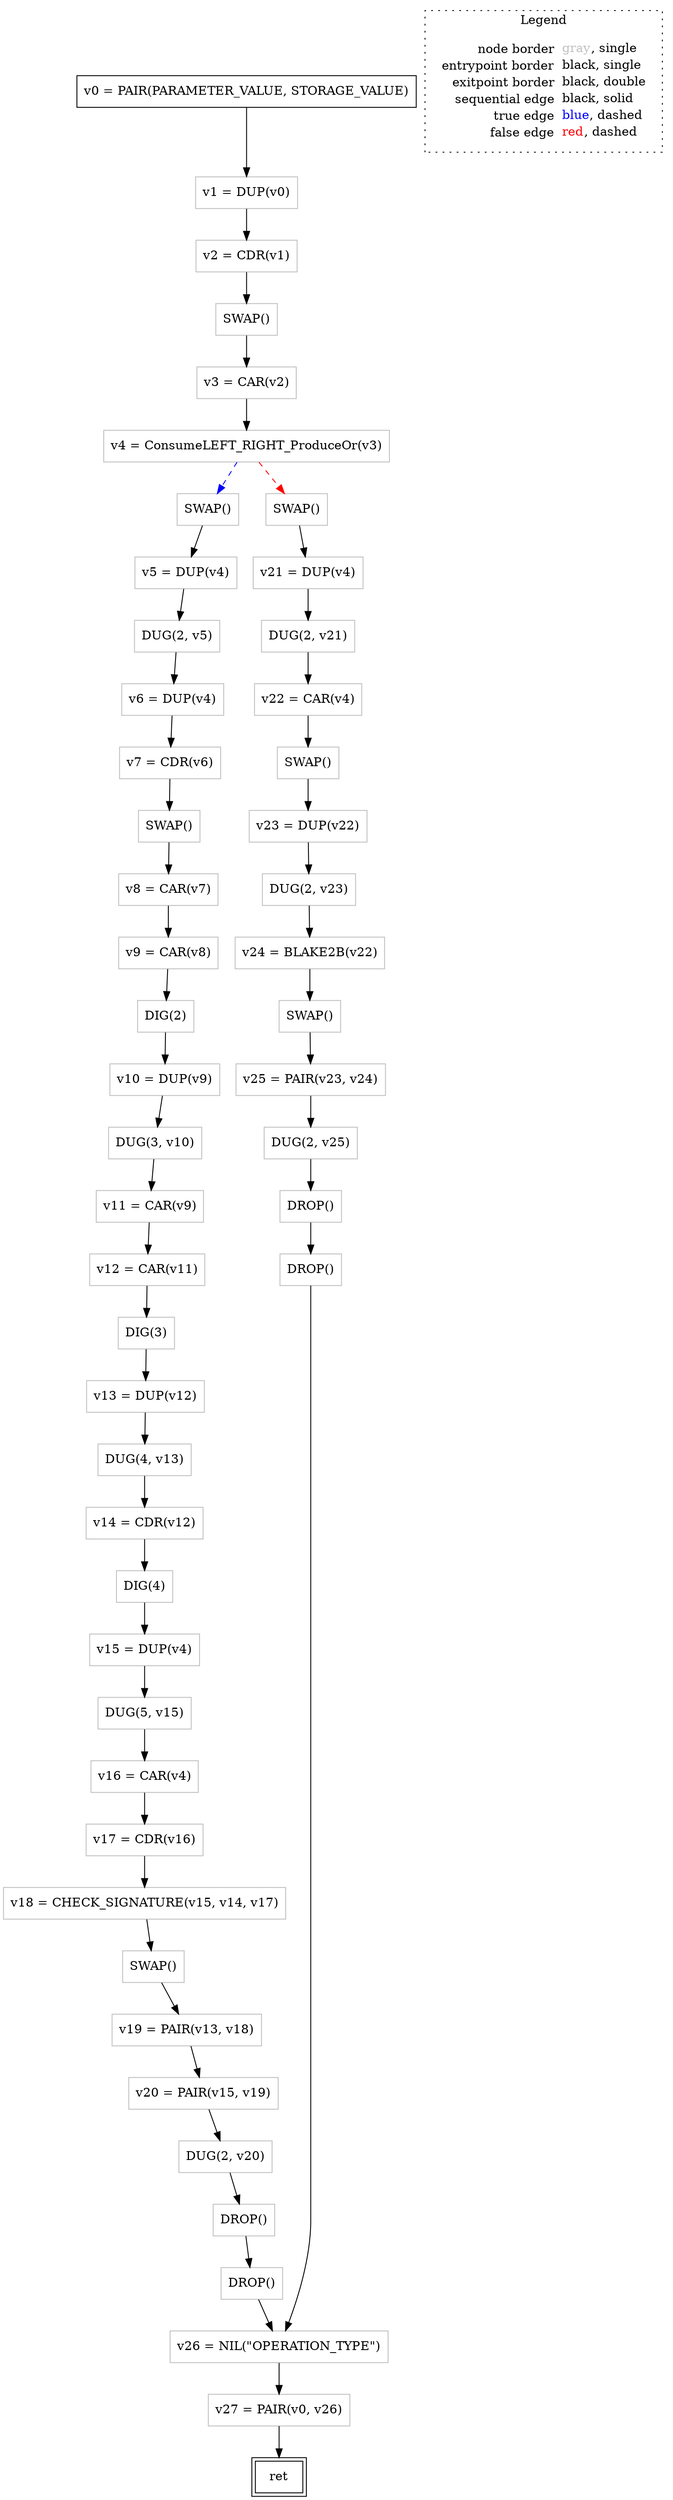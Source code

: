 digraph {
	"node0" [shape="rect",color="black",label=<v0 = PAIR(PARAMETER_VALUE, STORAGE_VALUE)>];
	"node1" [shape="rect",color="black",peripheries="2",label=<ret>];
	"node2" [shape="rect",color="gray",label=<v4 = ConsumeLEFT_RIGHT_ProduceOr(v3)>];
	"node3" [shape="rect",color="gray",label=<DIG(3)>];
	"node4" [shape="rect",color="gray",label=<DROP()>];
	"node5" [shape="rect",color="gray",label=<v9 = CAR(v8)>];
	"node6" [shape="rect",color="gray",label=<v12 = CAR(v11)>];
	"node7" [shape="rect",color="gray",label=<v26 = NIL(&quot;OPERATION_TYPE&quot;)>];
	"node8" [shape="rect",color="gray",label=<DUG(2, v25)>];
	"node9" [shape="rect",color="gray",label=<SWAP()>];
	"node10" [shape="rect",color="gray",label=<v24 = BLAKE2B(v22)>];
	"node11" [shape="rect",color="gray",label=<DUG(4, v13)>];
	"node12" [shape="rect",color="gray",label=<DROP()>];
	"node13" [shape="rect",color="gray",label=<v1 = DUP(v0)>];
	"node14" [shape="rect",color="gray",label=<SWAP()>];
	"node15" [shape="rect",color="gray",label=<v3 = CAR(v2)>];
	"node16" [shape="rect",color="gray",label=<DROP()>];
	"node17" [shape="rect",color="gray",label=<v18 = CHECK_SIGNATURE(v15, v14, v17)>];
	"node18" [shape="rect",color="gray",label=<DIG(4)>];
	"node19" [shape="rect",color="gray",label=<SWAP()>];
	"node20" [shape="rect",color="gray",label=<DUG(5, v15)>];
	"node21" [shape="rect",color="gray",label=<v2 = CDR(v1)>];
	"node22" [shape="rect",color="gray",label=<DIG(2)>];
	"node23" [shape="rect",color="gray",label=<v11 = CAR(v9)>];
	"node24" [shape="rect",color="gray",label=<v5 = DUP(v4)>];
	"node25" [shape="rect",color="gray",label=<v22 = CAR(v4)>];
	"node26" [shape="rect",color="gray",label=<DUG(2, v21)>];
	"node27" [shape="rect",color="gray",label=<v17 = CDR(v16)>];
	"node28" [shape="rect",color="gray",label=<v15 = DUP(v4)>];
	"node29" [shape="rect",color="gray",label=<SWAP()>];
	"node30" [shape="rect",color="gray",label=<v16 = CAR(v4)>];
	"node31" [shape="rect",color="gray",label=<v14 = CDR(v12)>];
	"node32" [shape="rect",color="gray",label=<v13 = DUP(v12)>];
	"node33" [shape="rect",color="gray",label=<v27 = PAIR(v0, v26)>];
	"node34" [shape="rect",color="gray",label=<DUG(2, v23)>];
	"node35" [shape="rect",color="gray",label=<SWAP()>];
	"node36" [shape="rect",color="gray",label=<DUG(3, v10)>];
	"node37" [shape="rect",color="gray",label=<v8 = CAR(v7)>];
	"node38" [shape="rect",color="gray",label=<v21 = DUP(v4)>];
	"node39" [shape="rect",color="gray",label=<v20 = PAIR(v15, v19)>];
	"node40" [shape="rect",color="gray",label=<DUG(2, v20)>];
	"node41" [shape="rect",color="gray",label=<v10 = DUP(v9)>];
	"node42" [shape="rect",color="gray",label=<v6 = DUP(v4)>];
	"node43" [shape="rect",color="gray",label=<DUG(2, v5)>];
	"node44" [shape="rect",color="gray",label=<v7 = CDR(v6)>];
	"node45" [shape="rect",color="gray",label=<SWAP()>];
	"node46" [shape="rect",color="gray",label=<SWAP()>];
	"node47" [shape="rect",color="gray",label=<v19 = PAIR(v13, v18)>];
	"node48" [shape="rect",color="gray",label=<v23 = DUP(v22)>];
	"node49" [shape="rect",color="gray",label=<DROP()>];
	"node50" [shape="rect",color="gray",label=<v25 = PAIR(v23, v24)>];
	"node2" -> "node19" [color="blue",style="dashed"];
	"node2" -> "node46" [color="red",style="dashed"];
	"node3" -> "node32" [color="black"];
	"node4" -> "node49" [color="black"];
	"node5" -> "node22" [color="black"];
	"node6" -> "node3" [color="black"];
	"node7" -> "node33" [color="black"];
	"node8" -> "node4" [color="black"];
	"node9" -> "node47" [color="black"];
	"node10" -> "node45" [color="black"];
	"node11" -> "node31" [color="black"];
	"node12" -> "node7" [color="black"];
	"node13" -> "node21" [color="black"];
	"node14" -> "node48" [color="black"];
	"node15" -> "node2" [color="black"];
	"node16" -> "node12" [color="black"];
	"node17" -> "node9" [color="black"];
	"node18" -> "node28" [color="black"];
	"node19" -> "node24" [color="black"];
	"node20" -> "node30" [color="black"];
	"node21" -> "node35" [color="black"];
	"node22" -> "node41" [color="black"];
	"node23" -> "node6" [color="black"];
	"node24" -> "node43" [color="black"];
	"node25" -> "node14" [color="black"];
	"node26" -> "node25" [color="black"];
	"node27" -> "node17" [color="black"];
	"node28" -> "node20" [color="black"];
	"node29" -> "node37" [color="black"];
	"node30" -> "node27" [color="black"];
	"node31" -> "node18" [color="black"];
	"node32" -> "node11" [color="black"];
	"node33" -> "node1" [color="black"];
	"node34" -> "node10" [color="black"];
	"node0" -> "node13" [color="black"];
	"node35" -> "node15" [color="black"];
	"node36" -> "node23" [color="black"];
	"node37" -> "node5" [color="black"];
	"node38" -> "node26" [color="black"];
	"node39" -> "node40" [color="black"];
	"node40" -> "node16" [color="black"];
	"node41" -> "node36" [color="black"];
	"node42" -> "node44" [color="black"];
	"node43" -> "node42" [color="black"];
	"node44" -> "node29" [color="black"];
	"node45" -> "node50" [color="black"];
	"node46" -> "node38" [color="black"];
	"node47" -> "node39" [color="black"];
	"node48" -> "node34" [color="black"];
	"node49" -> "node7" [color="black"];
	"node50" -> "node8" [color="black"];
subgraph cluster_legend {
	label="Legend";
	style=dotted;
	node [shape=plaintext];
	"legend" [label=<<table border="0" cellpadding="2" cellspacing="0" cellborder="0"><tr><td align="right">node border&nbsp;</td><td align="left"><font color="gray">gray</font>, single</td></tr><tr><td align="right">entrypoint border&nbsp;</td><td align="left"><font color="black">black</font>, single</td></tr><tr><td align="right">exitpoint border&nbsp;</td><td align="left"><font color="black">black</font>, double</td></tr><tr><td align="right">sequential edge&nbsp;</td><td align="left"><font color="black">black</font>, solid</td></tr><tr><td align="right">true edge&nbsp;</td><td align="left"><font color="blue">blue</font>, dashed</td></tr><tr><td align="right">false edge&nbsp;</td><td align="left"><font color="red">red</font>, dashed</td></tr></table>>];
}

}

